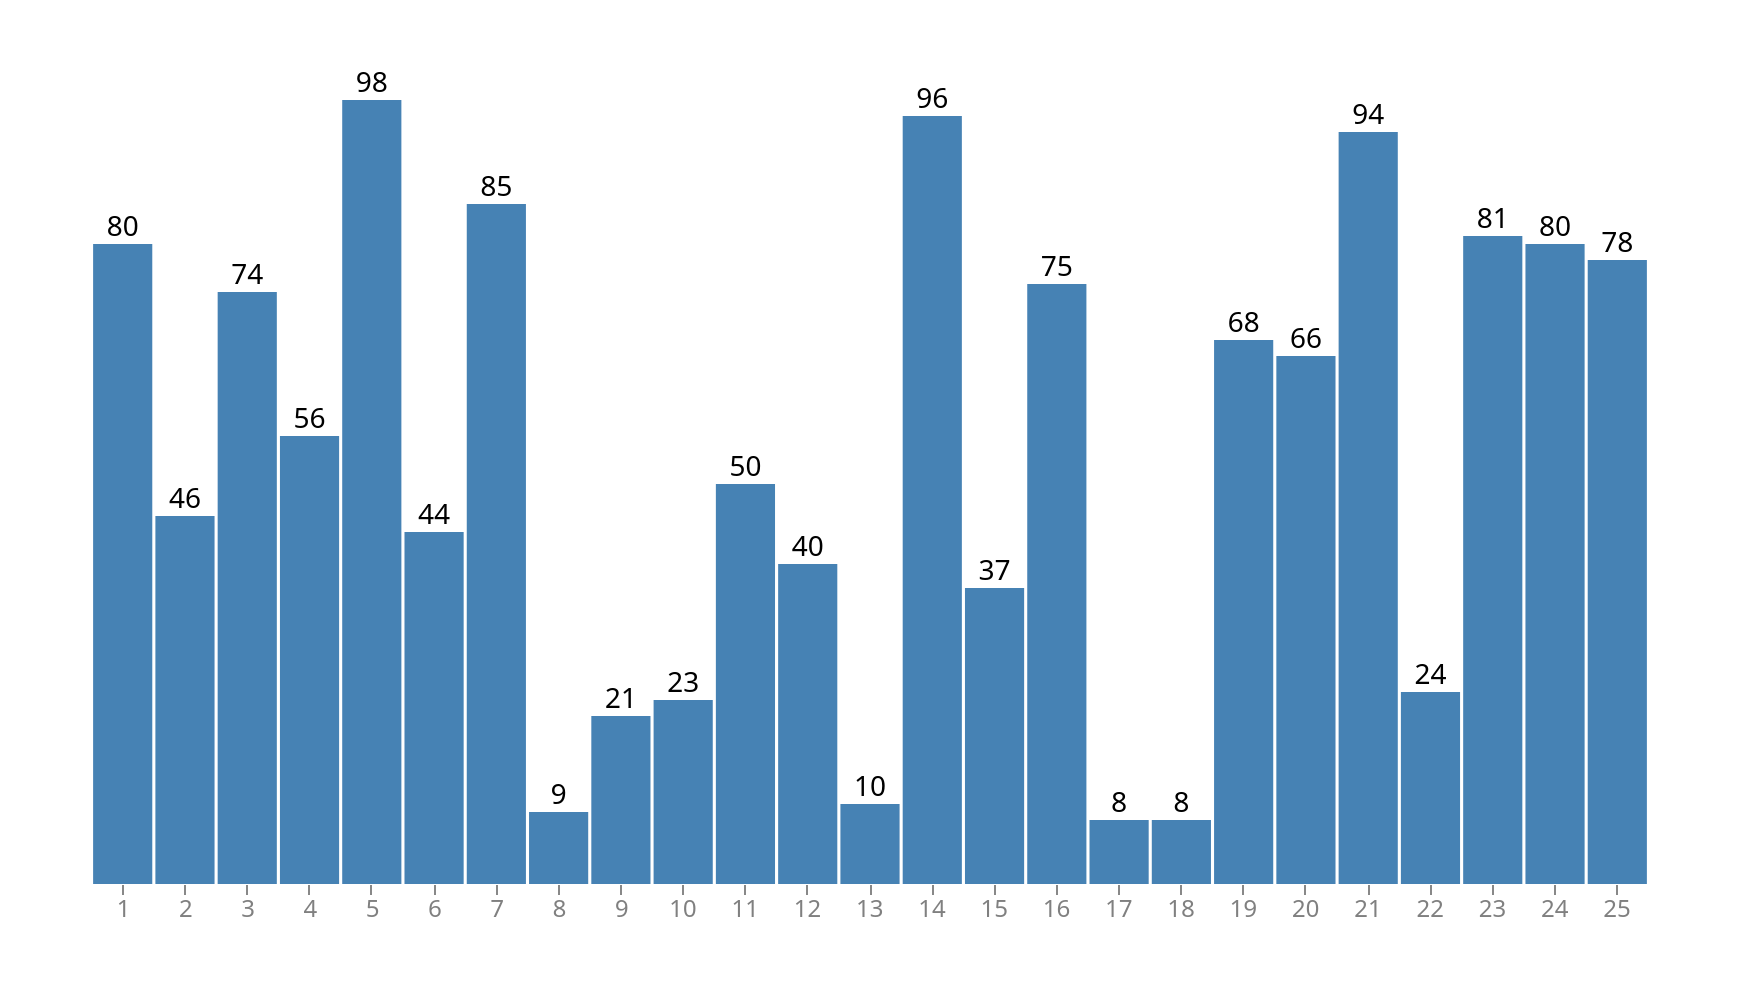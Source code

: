{
  "$schema": "https://vega.github.io/schema/vega/v6.json",
  "description": "An example of Vega visualization that automatically switches between a column chart and a line chart depending on the number of data points",
  "width": 800,
  "height": 400,
  "padding": 35,
  "autosize": "pad",
  "config": {
    "title": {"font": "Tahoma", "fontSize": 18},
    "text": {"font": "Tahoma", "fontSize": 14},
    "axis": {"labelFont": "Tahoma", "labelFontSize": "12", "labelColor": "gray"}
  },
  "signals": [
    {
      "name": "DataPoints",
      "description": "Number of data point to display on the chart",
      "value": 25,
      "bind": {"input": "range", "min": 25, "max": 200, "step": 5}
    },
    {"name": "colorColumn", "value": "#4682b4"},
    {"name": "colorLine", "value": "#4682b4"},
    {"name": "colorText", "value": "#000000"},
    {"name": "interpolation", "value": "basis"}
  ],
  "data": [
    {
      "name": "dataset-raw",
      "transform": [
        {"type": "sequence", "start": 1, "stop": 201, "step": 1, "as": "id"}
      ]
    },
    {
      "name": "dataset",
      "source": "dataset-raw",
      "transform": [
        {"type": "filter", "expr": "datum.id<=DataPoints"},
        {"type": "formula", "expr": "ceil(random()*100)", "as": "value"}
      ]
    },
    {
      "name": "dataset-rect",
      "source": "dataset",
      "transform": [
        {"type": "filter", "expr": "DataPoints<=50"},
        {"type": "collect", "sort": {"field": "id", "order": "ascending"}}
      ]
    },
    {
      "name": "dataset-line",
      "source": "dataset",
      "transform": [
        {"type": "filter", "expr": "DataPoints>50"},
        {"type": "collect", "sort": {"field": "id", "order": "ascending"}}
      ]
    }
  ],
  "scales": [
    {
      "name": "scaleXRect",
      "type": "band",
      "domain": {"data": "dataset-rect", "field": "id", "sort": true},
      "range": [10, {"signal": "width-10"}],
      "padding": 0.05
    },
    {
      "name": "scaleXLine",
      "type": "linear",
      "domain": {"data": "dataset-line", "field": "id", "sort": true},
      "range": [10, {"signal": "width-10"}],
      "zero": false
    },
    {
      "name": "scaleYRect",
      "domain": {"data": "dataset-rect", "field": "value"},
      "domainMax": 100,
      "range": [{"signal": "height"}, 0]
    },
    {
      "name": "scaleYLine",
      "domain": {"data": "dataset-line", "field": "value"},
      "domainMax": 100,
      "range": [{"signal": "height"}, 0]
    }
  ],
  "axes": [
    {
      "orient": "bottom",
      "scale": "scaleXRect",
      "domain": false,
      "tickCount": 50
    },
    {
      "orient": "bottom",
      "scale": "scaleXLine",
      "domain": false,
      "tickCount": 10
    },
    {
      "orient": "left",
      "scale": "scaleYLine",
      "domain": false,
      "grid": true,
      "ticks": true,
      "labels": true
    }
  ],
  "marks": [
    {
      "name": "rect-columns",
      "type": "rect",
      "from": {"data": "dataset-rect"},
      "encode": {
        "update": {
          "x": {"scale": "scaleXRect", "field": "id"},
          "width": {"scale": "scaleXRect", "band": 1},
          "y": {"scale": "scaleYRect", "field": "value"},
          "y2": {"scale": "scaleYRect", "value": 0},
          "fill": {"signal": "colorColumn"},
          "strokeWidth": {"value": 0}
        }
      }
    },
    {
      "type": "text",
      "from": {"data": "rect-columns"},
      "encode": {
        "update": {
          "x": {"signal": "datum.x+datum.width/2"},
          "y": {"field": "y", "offset": -8},
          "align": {"value": "center"},
          "baseline": {"value": "middle"},
          "fill": {"signal": "colorText"},
          "text": {"field": "datum.value"}
        }
      }
    },
    {
      "type": "line",
      "from": {"data": "dataset-line"},
      "encode": {
        "update": {
          "xc": {"scale": "scaleXLine", "field": "id"},
          "y": {"scale": "scaleYLine", "field": "value"},
          "stroke": {"signal": "colorLine"},
          "strokeWidth": {"value": 2},
          "interpolate": {"signal": "interpolation"},
          "strokeOpacity": {"value": 1}
        }
      }
    }
  ]
}
